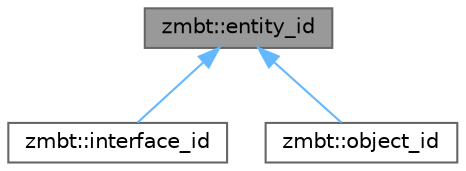digraph "zmbt::entity_id"
{
 // LATEX_PDF_SIZE
  bgcolor="transparent";
  edge [fontname=Helvetica,fontsize=10,labelfontname=Helvetica,labelfontsize=10];
  node [fontname=Helvetica,fontsize=10,shape=box,height=0.2,width=0.4];
  Node1 [id="Node000001",label="zmbt::entity_id",height=0.2,width=0.4,color="gray40", fillcolor="grey60", style="filled", fontcolor="black",tooltip="Base class for annotated key objects."];
  Node1 -> Node2 [id="edge1_Node000001_Node000002",dir="back",color="steelblue1",style="solid",tooltip=" "];
  Node2 [id="Node000002",label="zmbt::interface_id",height=0.2,width=0.4,color="gray40", fillcolor="white", style="filled",URL="$classzmbt_1_1interface__id.html",tooltip="Pointer-based interface id with type annotation."];
  Node1 -> Node3 [id="edge2_Node000001_Node000003",dir="back",color="steelblue1",style="solid",tooltip=" "];
  Node3 [id="Node000003",label="zmbt::object_id",height=0.2,width=0.4,color="gray40", fillcolor="white", style="filled",URL="$classzmbt_1_1object__id.html",tooltip="Pointer-based object id with type annotation."];
}
